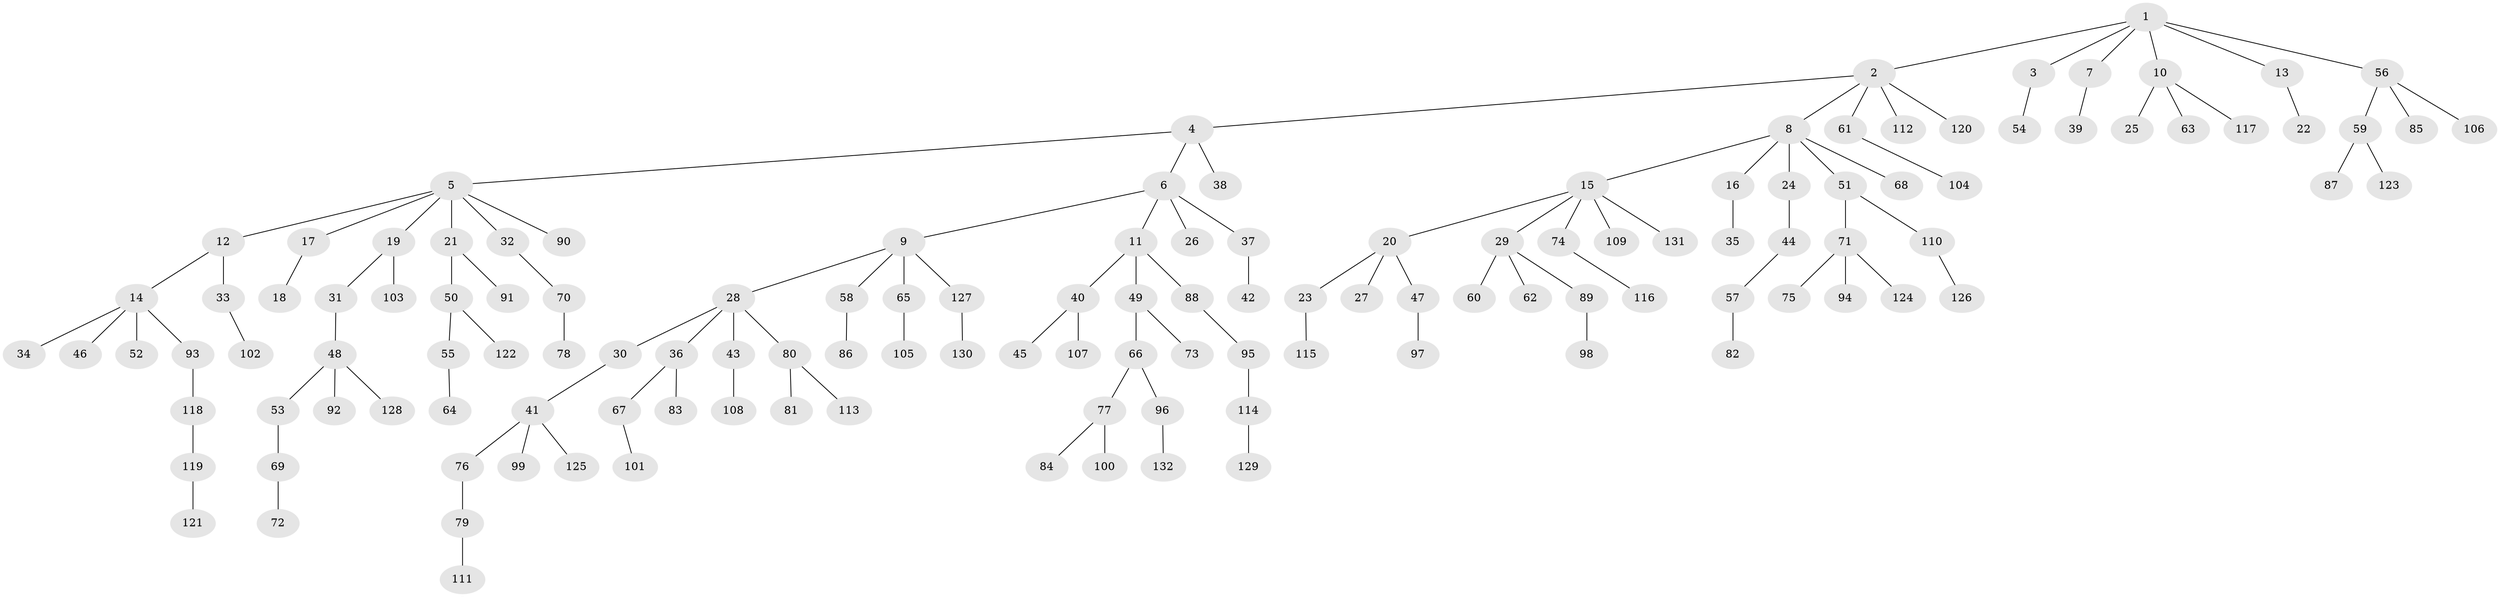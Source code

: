 // coarse degree distribution, {6: 0.018867924528301886, 1: 0.5660377358490566, 4: 0.1320754716981132, 3: 0.1320754716981132, 5: 0.018867924528301886, 2: 0.1320754716981132}
// Generated by graph-tools (version 1.1) at 2025/37/03/04/25 23:37:27]
// undirected, 132 vertices, 131 edges
graph export_dot {
  node [color=gray90,style=filled];
  1;
  2;
  3;
  4;
  5;
  6;
  7;
  8;
  9;
  10;
  11;
  12;
  13;
  14;
  15;
  16;
  17;
  18;
  19;
  20;
  21;
  22;
  23;
  24;
  25;
  26;
  27;
  28;
  29;
  30;
  31;
  32;
  33;
  34;
  35;
  36;
  37;
  38;
  39;
  40;
  41;
  42;
  43;
  44;
  45;
  46;
  47;
  48;
  49;
  50;
  51;
  52;
  53;
  54;
  55;
  56;
  57;
  58;
  59;
  60;
  61;
  62;
  63;
  64;
  65;
  66;
  67;
  68;
  69;
  70;
  71;
  72;
  73;
  74;
  75;
  76;
  77;
  78;
  79;
  80;
  81;
  82;
  83;
  84;
  85;
  86;
  87;
  88;
  89;
  90;
  91;
  92;
  93;
  94;
  95;
  96;
  97;
  98;
  99;
  100;
  101;
  102;
  103;
  104;
  105;
  106;
  107;
  108;
  109;
  110;
  111;
  112;
  113;
  114;
  115;
  116;
  117;
  118;
  119;
  120;
  121;
  122;
  123;
  124;
  125;
  126;
  127;
  128;
  129;
  130;
  131;
  132;
  1 -- 2;
  1 -- 3;
  1 -- 7;
  1 -- 10;
  1 -- 13;
  1 -- 56;
  2 -- 4;
  2 -- 8;
  2 -- 61;
  2 -- 112;
  2 -- 120;
  3 -- 54;
  4 -- 5;
  4 -- 6;
  4 -- 38;
  5 -- 12;
  5 -- 17;
  5 -- 19;
  5 -- 21;
  5 -- 32;
  5 -- 90;
  6 -- 9;
  6 -- 11;
  6 -- 26;
  6 -- 37;
  7 -- 39;
  8 -- 15;
  8 -- 16;
  8 -- 24;
  8 -- 51;
  8 -- 68;
  9 -- 28;
  9 -- 58;
  9 -- 65;
  9 -- 127;
  10 -- 25;
  10 -- 63;
  10 -- 117;
  11 -- 40;
  11 -- 49;
  11 -- 88;
  12 -- 14;
  12 -- 33;
  13 -- 22;
  14 -- 34;
  14 -- 46;
  14 -- 52;
  14 -- 93;
  15 -- 20;
  15 -- 29;
  15 -- 74;
  15 -- 109;
  15 -- 131;
  16 -- 35;
  17 -- 18;
  19 -- 31;
  19 -- 103;
  20 -- 23;
  20 -- 27;
  20 -- 47;
  21 -- 50;
  21 -- 91;
  23 -- 115;
  24 -- 44;
  28 -- 30;
  28 -- 36;
  28 -- 43;
  28 -- 80;
  29 -- 60;
  29 -- 62;
  29 -- 89;
  30 -- 41;
  31 -- 48;
  32 -- 70;
  33 -- 102;
  36 -- 67;
  36 -- 83;
  37 -- 42;
  40 -- 45;
  40 -- 107;
  41 -- 76;
  41 -- 99;
  41 -- 125;
  43 -- 108;
  44 -- 57;
  47 -- 97;
  48 -- 53;
  48 -- 92;
  48 -- 128;
  49 -- 66;
  49 -- 73;
  50 -- 55;
  50 -- 122;
  51 -- 71;
  51 -- 110;
  53 -- 69;
  55 -- 64;
  56 -- 59;
  56 -- 85;
  56 -- 106;
  57 -- 82;
  58 -- 86;
  59 -- 87;
  59 -- 123;
  61 -- 104;
  65 -- 105;
  66 -- 77;
  66 -- 96;
  67 -- 101;
  69 -- 72;
  70 -- 78;
  71 -- 75;
  71 -- 94;
  71 -- 124;
  74 -- 116;
  76 -- 79;
  77 -- 84;
  77 -- 100;
  79 -- 111;
  80 -- 81;
  80 -- 113;
  88 -- 95;
  89 -- 98;
  93 -- 118;
  95 -- 114;
  96 -- 132;
  110 -- 126;
  114 -- 129;
  118 -- 119;
  119 -- 121;
  127 -- 130;
}
